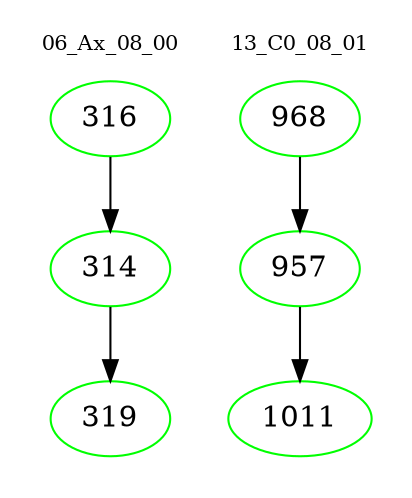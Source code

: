 digraph{
subgraph cluster_0 {
color = white
label = "06_Ax_08_00";
fontsize=10;
T0_316 [label="316", color="green"]
T0_316 -> T0_314 [color="black"]
T0_314 [label="314", color="green"]
T0_314 -> T0_319 [color="black"]
T0_319 [label="319", color="green"]
}
subgraph cluster_1 {
color = white
label = "13_C0_08_01";
fontsize=10;
T1_968 [label="968", color="green"]
T1_968 -> T1_957 [color="black"]
T1_957 [label="957", color="green"]
T1_957 -> T1_1011 [color="black"]
T1_1011 [label="1011", color="green"]
}
}
